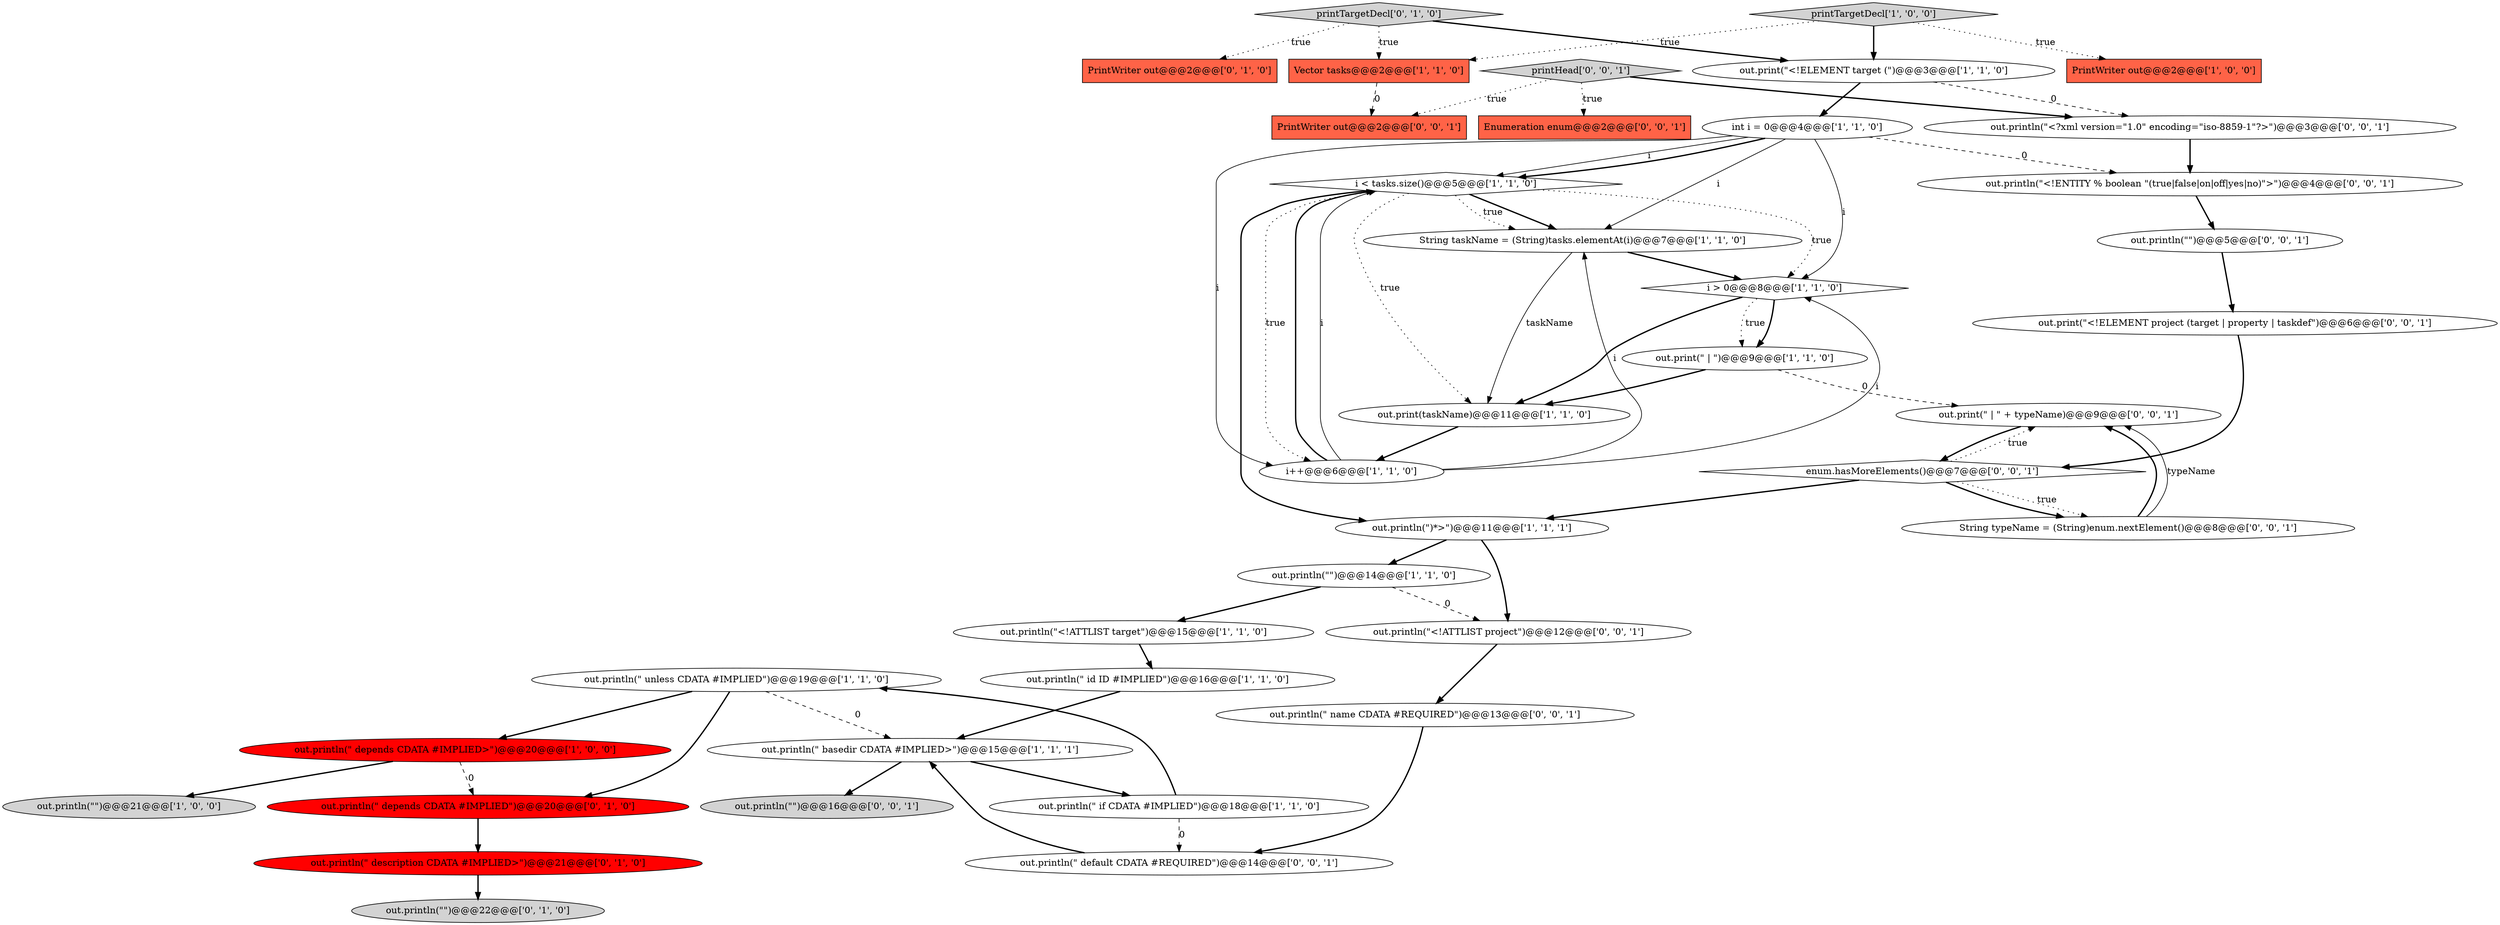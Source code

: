 digraph {
19 [style = filled, label = "out.println(\" depends CDATA #IMPLIED>\")@@@20@@@['1', '0', '0']", fillcolor = red, shape = ellipse image = "AAA1AAABBB1BBB"];
32 [style = filled, label = "Enumeration enum@@@2@@@['0', '0', '1']", fillcolor = tomato, shape = box image = "AAA0AAABBB3BBB"];
29 [style = filled, label = "out.println(\"<!ENTITY % boolean \"(true|false|on|off|yes|no)\">\")@@@4@@@['0', '0', '1']", fillcolor = white, shape = ellipse image = "AAA0AAABBB3BBB"];
25 [style = filled, label = "out.println(\"\")@@@5@@@['0', '0', '1']", fillcolor = white, shape = ellipse image = "AAA0AAABBB3BBB"];
37 [style = filled, label = "out.println(\" default CDATA #REQUIRED\")@@@14@@@['0', '0', '1']", fillcolor = white, shape = ellipse image = "AAA0AAABBB3BBB"];
12 [style = filled, label = "out.println(\"\")@@@21@@@['1', '0', '0']", fillcolor = lightgray, shape = ellipse image = "AAA0AAABBB1BBB"];
35 [style = filled, label = "printHead['0', '0', '1']", fillcolor = lightgray, shape = diamond image = "AAA0AAABBB3BBB"];
27 [style = filled, label = "String typeName = (String)enum.nextElement()@@@8@@@['0', '0', '1']", fillcolor = white, shape = ellipse image = "AAA0AAABBB3BBB"];
9 [style = filled, label = "i < tasks.size()@@@5@@@['1', '1', '0']", fillcolor = white, shape = diamond image = "AAA0AAABBB1BBB"];
38 [style = filled, label = "out.print(\"<!ELEMENT project (target | property | taskdef\")@@@6@@@['0', '0', '1']", fillcolor = white, shape = ellipse image = "AAA0AAABBB3BBB"];
14 [style = filled, label = "out.println(\"\")@@@14@@@['1', '1', '0']", fillcolor = white, shape = ellipse image = "AAA0AAABBB1BBB"];
0 [style = filled, label = "out.println(\")*>\")@@@11@@@['1', '1', '1']", fillcolor = white, shape = ellipse image = "AAA0AAABBB1BBB"];
3 [style = filled, label = "String taskName = (String)tasks.elementAt(i)@@@7@@@['1', '1', '0']", fillcolor = white, shape = ellipse image = "AAA0AAABBB1BBB"];
16 [style = filled, label = "Vector tasks@@@2@@@['1', '1', '0']", fillcolor = tomato, shape = box image = "AAA0AAABBB1BBB"];
30 [style = filled, label = "out.println(\"<!ATTLIST project\")@@@12@@@['0', '0', '1']", fillcolor = white, shape = ellipse image = "AAA0AAABBB3BBB"];
1 [style = filled, label = "out.println(\" if CDATA #IMPLIED\")@@@18@@@['1', '1', '0']", fillcolor = white, shape = ellipse image = "AAA0AAABBB1BBB"];
28 [style = filled, label = "out.println(\"\")@@@16@@@['0', '0', '1']", fillcolor = lightgray, shape = ellipse image = "AAA0AAABBB3BBB"];
36 [style = filled, label = "out.print(\" | \" + typeName)@@@9@@@['0', '0', '1']", fillcolor = white, shape = ellipse image = "AAA0AAABBB3BBB"];
33 [style = filled, label = "out.println(\"<?xml version=\"1.0\" encoding=\"iso-8859-1\"?>\")@@@3@@@['0', '0', '1']", fillcolor = white, shape = ellipse image = "AAA0AAABBB3BBB"];
15 [style = filled, label = "int i = 0@@@4@@@['1', '1', '0']", fillcolor = white, shape = ellipse image = "AAA0AAABBB1BBB"];
22 [style = filled, label = "printTargetDecl['0', '1', '0']", fillcolor = lightgray, shape = diamond image = "AAA0AAABBB2BBB"];
26 [style = filled, label = "enum.hasMoreElements()@@@7@@@['0', '0', '1']", fillcolor = white, shape = diamond image = "AAA0AAABBB3BBB"];
6 [style = filled, label = "out.println(\" id ID #IMPLIED\")@@@16@@@['1', '1', '0']", fillcolor = white, shape = ellipse image = "AAA0AAABBB1BBB"];
31 [style = filled, label = "out.println(\" name CDATA #REQUIRED\")@@@13@@@['0', '0', '1']", fillcolor = white, shape = ellipse image = "AAA0AAABBB3BBB"];
7 [style = filled, label = "out.println(\" basedir CDATA #IMPLIED>\")@@@15@@@['1', '1', '1']", fillcolor = white, shape = ellipse image = "AAA0AAABBB1BBB"];
2 [style = filled, label = "printTargetDecl['1', '0', '0']", fillcolor = lightgray, shape = diamond image = "AAA0AAABBB1BBB"];
17 [style = filled, label = "i++@@@6@@@['1', '1', '0']", fillcolor = white, shape = ellipse image = "AAA0AAABBB1BBB"];
13 [style = filled, label = "i > 0@@@8@@@['1', '1', '0']", fillcolor = white, shape = diamond image = "AAA0AAABBB1BBB"];
11 [style = filled, label = "PrintWriter out@@@2@@@['1', '0', '0']", fillcolor = tomato, shape = box image = "AAA0AAABBB1BBB"];
21 [style = filled, label = "out.println(\" description CDATA #IMPLIED>\")@@@21@@@['0', '1', '0']", fillcolor = red, shape = ellipse image = "AAA1AAABBB2BBB"];
23 [style = filled, label = "out.println(\"\")@@@22@@@['0', '1', '0']", fillcolor = lightgray, shape = ellipse image = "AAA0AAABBB2BBB"];
18 [style = filled, label = "out.println(\"<!ATTLIST target\")@@@15@@@['1', '1', '0']", fillcolor = white, shape = ellipse image = "AAA0AAABBB1BBB"];
8 [style = filled, label = "out.print(taskName)@@@11@@@['1', '1', '0']", fillcolor = white, shape = ellipse image = "AAA0AAABBB1BBB"];
5 [style = filled, label = "out.println(\" unless CDATA #IMPLIED\")@@@19@@@['1', '1', '0']", fillcolor = white, shape = ellipse image = "AAA0AAABBB1BBB"];
34 [style = filled, label = "PrintWriter out@@@2@@@['0', '0', '1']", fillcolor = tomato, shape = box image = "AAA0AAABBB3BBB"];
10 [style = filled, label = "out.print(\"<!ELEMENT target (\")@@@3@@@['1', '1', '0']", fillcolor = white, shape = ellipse image = "AAA0AAABBB1BBB"];
20 [style = filled, label = "out.println(\" depends CDATA #IMPLIED\")@@@20@@@['0', '1', '0']", fillcolor = red, shape = ellipse image = "AAA1AAABBB2BBB"];
24 [style = filled, label = "PrintWriter out@@@2@@@['0', '1', '0']", fillcolor = tomato, shape = box image = "AAA0AAABBB2BBB"];
4 [style = filled, label = "out.print(\" | \")@@@9@@@['1', '1', '0']", fillcolor = white, shape = ellipse image = "AAA0AAABBB1BBB"];
1->5 [style = bold, label=""];
3->8 [style = solid, label="taskName"];
1->37 [style = dashed, label="0"];
0->30 [style = bold, label=""];
31->37 [style = bold, label=""];
27->36 [style = bold, label=""];
7->1 [style = bold, label=""];
10->15 [style = bold, label=""];
9->0 [style = bold, label=""];
19->12 [style = bold, label=""];
5->20 [style = bold, label=""];
26->27 [style = dotted, label="true"];
17->9 [style = bold, label=""];
9->17 [style = dotted, label="true"];
19->20 [style = dashed, label="0"];
35->33 [style = bold, label=""];
29->25 [style = bold, label=""];
15->13 [style = solid, label="i"];
17->3 [style = solid, label="i"];
10->33 [style = dashed, label="0"];
15->29 [style = dashed, label="0"];
36->26 [style = bold, label=""];
22->24 [style = dotted, label="true"];
2->10 [style = bold, label=""];
17->9 [style = solid, label="i"];
37->7 [style = bold, label=""];
2->11 [style = dotted, label="true"];
33->29 [style = bold, label=""];
20->21 [style = bold, label=""];
15->3 [style = solid, label="i"];
8->17 [style = bold, label=""];
5->19 [style = bold, label=""];
15->17 [style = solid, label="i"];
9->8 [style = dotted, label="true"];
26->27 [style = bold, label=""];
26->0 [style = bold, label=""];
0->14 [style = bold, label=""];
15->9 [style = solid, label="i"];
16->34 [style = dashed, label="0"];
4->36 [style = dashed, label="0"];
7->28 [style = bold, label=""];
17->13 [style = solid, label="i"];
18->6 [style = bold, label=""];
15->9 [style = bold, label=""];
30->31 [style = bold, label=""];
27->36 [style = solid, label="typeName"];
9->13 [style = dotted, label="true"];
22->16 [style = dotted, label="true"];
14->30 [style = dashed, label="0"];
22->10 [style = bold, label=""];
3->13 [style = bold, label=""];
9->3 [style = bold, label=""];
4->8 [style = bold, label=""];
35->34 [style = dotted, label="true"];
14->18 [style = bold, label=""];
38->26 [style = bold, label=""];
13->8 [style = bold, label=""];
6->7 [style = bold, label=""];
25->38 [style = bold, label=""];
5->7 [style = dashed, label="0"];
21->23 [style = bold, label=""];
26->36 [style = dotted, label="true"];
9->3 [style = dotted, label="true"];
13->4 [style = dotted, label="true"];
2->16 [style = dotted, label="true"];
13->4 [style = bold, label=""];
35->32 [style = dotted, label="true"];
}
